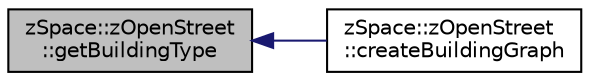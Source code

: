 digraph "zSpace::zOpenStreet::getBuildingType"
{
  edge [fontname="Helvetica",fontsize="10",labelfontname="Helvetica",labelfontsize="10"];
  node [fontname="Helvetica",fontsize="10",shape=record];
  rankdir="LR";
  Node76 [label="zSpace::zOpenStreet\l::getBuildingType",height=0.2,width=0.4,color="black", fillcolor="grey75", style="filled", fontcolor="black"];
  Node76 -> Node77 [dir="back",color="midnightblue",fontsize="10",style="solid",fontname="Helvetica"];
  Node77 [label="zSpace::zOpenStreet\l::createBuildingGraph",height=0.2,width=0.4,color="black", fillcolor="white", style="filled",URL="$classz_space_1_1z_open_street.html#a1c815f333ca41c75227a60c76db85884",tooltip="This method creates the building graph from the OSM data. "];
}
